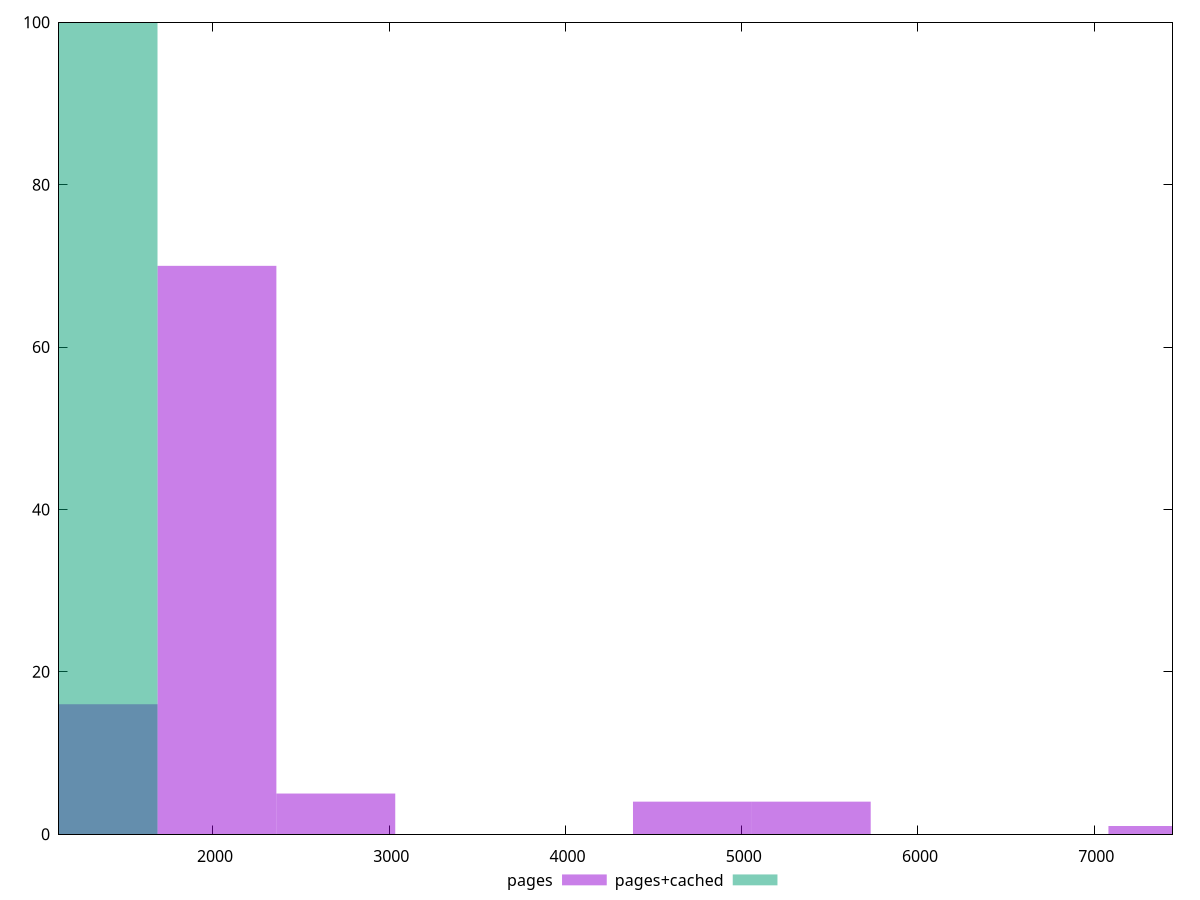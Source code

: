reset

$pages <<EOF
2023.0254906711746 70
1348.6836604474497 16
2697.3673208948994 5
5394.734641789799 4
7417.760132460973 1
4720.392811566074 4
EOF

$pagesCached <<EOF
1348.6836604474497 100
EOF

set key outside below
set boxwidth 674.3418302237249
set xrange [1127:7444]
set yrange [0:100]
set trange [0:100]
set style fill transparent solid 0.5 noborder
set terminal svg size 640, 500 enhanced background rgb 'white'
set output "report_00009_2021-02-08T22-37-41.559Z/render-blocking-resources/comparison/histogram/0_vs_1.svg"

plot $pages title "pages" with boxes, \
     $pagesCached title "pages+cached" with boxes

reset
